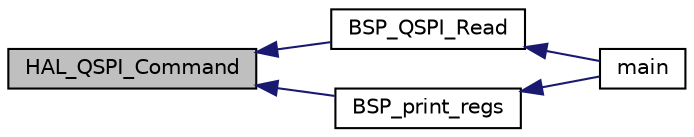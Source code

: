 digraph "HAL_QSPI_Command"
{
  edge [fontname="Helvetica",fontsize="10",labelfontname="Helvetica",labelfontsize="10"];
  node [fontname="Helvetica",fontsize="10",shape=record];
  rankdir="LR";
  Node5 [label="HAL_QSPI_Command",height=0.2,width=0.4,color="black", fillcolor="grey75", style="filled", fontcolor="black"];
  Node5 -> Node6 [dir="back",color="midnightblue",fontsize="10",style="solid",fontname="Helvetica"];
  Node6 [label="BSP_QSPI_Read",height=0.2,width=0.4,color="black", fillcolor="white", style="filled",URL="$qspi_8c.html#afd24188012ad168d89a49354fed1c073"];
  Node6 -> Node7 [dir="back",color="midnightblue",fontsize="10",style="solid",fontname="Helvetica"];
  Node7 [label="main",height=0.2,width=0.4,color="black", fillcolor="white", style="filled",URL="$flash_8c.html#a840291bc02cba5474a4cb46a9b9566fe"];
  Node5 -> Node8 [dir="back",color="midnightblue",fontsize="10",style="solid",fontname="Helvetica"];
  Node8 [label="BSP_print_regs",height=0.2,width=0.4,color="black", fillcolor="white", style="filled",URL="$qspi_8c.html#ad40e4c912d6976ca9490b8c64d81fa30"];
  Node8 -> Node7 [dir="back",color="midnightblue",fontsize="10",style="solid",fontname="Helvetica"];
}

